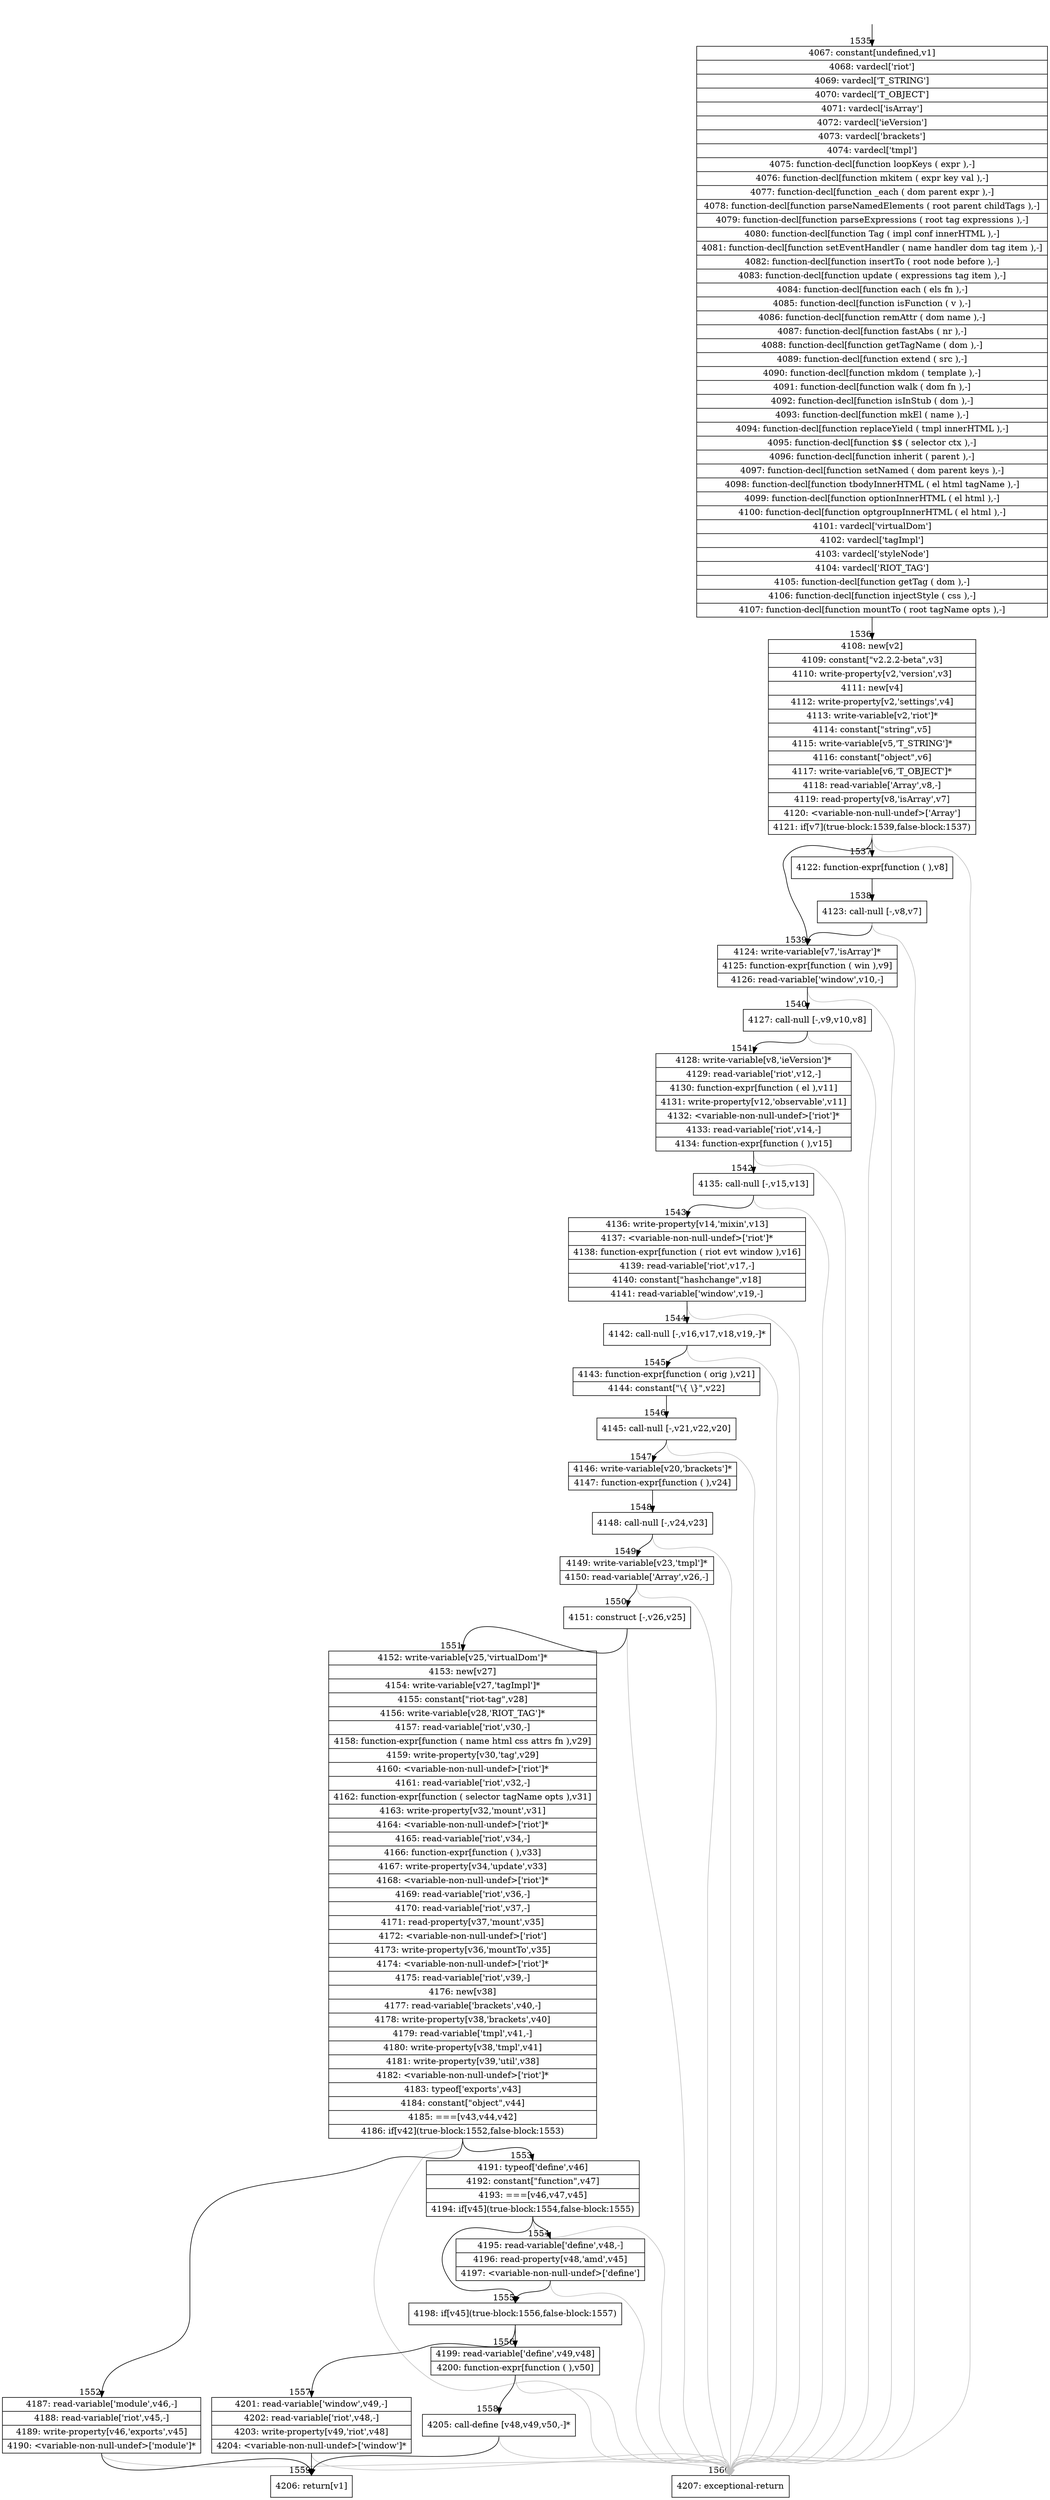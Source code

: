 digraph {
rankdir="TD"
BB_entry1[shape=none,label=""];
BB_entry1 -> BB1535 [tailport=s, headport=n, headlabel="    1535"]
BB1535 [shape=record label="{4067: constant[undefined,v1]|4068: vardecl['riot']|4069: vardecl['T_STRING']|4070: vardecl['T_OBJECT']|4071: vardecl['isArray']|4072: vardecl['ieVersion']|4073: vardecl['brackets']|4074: vardecl['tmpl']|4075: function-decl[function loopKeys ( expr ),-]|4076: function-decl[function mkitem ( expr key val ),-]|4077: function-decl[function _each ( dom parent expr ),-]|4078: function-decl[function parseNamedElements ( root parent childTags ),-]|4079: function-decl[function parseExpressions ( root tag expressions ),-]|4080: function-decl[function Tag ( impl conf innerHTML ),-]|4081: function-decl[function setEventHandler ( name handler dom tag item ),-]|4082: function-decl[function insertTo ( root node before ),-]|4083: function-decl[function update ( expressions tag item ),-]|4084: function-decl[function each ( els fn ),-]|4085: function-decl[function isFunction ( v ),-]|4086: function-decl[function remAttr ( dom name ),-]|4087: function-decl[function fastAbs ( nr ),-]|4088: function-decl[function getTagName ( dom ),-]|4089: function-decl[function extend ( src ),-]|4090: function-decl[function mkdom ( template ),-]|4091: function-decl[function walk ( dom fn ),-]|4092: function-decl[function isInStub ( dom ),-]|4093: function-decl[function mkEl ( name ),-]|4094: function-decl[function replaceYield ( tmpl innerHTML ),-]|4095: function-decl[function $$ ( selector ctx ),-]|4096: function-decl[function inherit ( parent ),-]|4097: function-decl[function setNamed ( dom parent keys ),-]|4098: function-decl[function tbodyInnerHTML ( el html tagName ),-]|4099: function-decl[function optionInnerHTML ( el html ),-]|4100: function-decl[function optgroupInnerHTML ( el html ),-]|4101: vardecl['virtualDom']|4102: vardecl['tagImpl']|4103: vardecl['styleNode']|4104: vardecl['RIOT_TAG']|4105: function-decl[function getTag ( dom ),-]|4106: function-decl[function injectStyle ( css ),-]|4107: function-decl[function mountTo ( root tagName opts ),-]}" ] 
BB1535 -> BB1536 [tailport=s, headport=n, headlabel="      1536"]
BB1536 [shape=record label="{4108: new[v2]|4109: constant[\"v2.2.2-beta\",v3]|4110: write-property[v2,'version',v3]|4111: new[v4]|4112: write-property[v2,'settings',v4]|4113: write-variable[v2,'riot']*|4114: constant[\"string\",v5]|4115: write-variable[v5,'T_STRING']*|4116: constant[\"object\",v6]|4117: write-variable[v6,'T_OBJECT']*|4118: read-variable['Array',v8,-]|4119: read-property[v8,'isArray',v7]|4120: \<variable-non-null-undef\>['Array']|4121: if[v7](true-block:1539,false-block:1537)}" ] 
BB1536 -> BB1539 [tailport=s, headport=n, headlabel="      1539"]
BB1536 -> BB1537 [tailport=s, headport=n, headlabel="      1537"]
BB1536 -> BB1560 [tailport=s, headport=n, color=gray, headlabel="      1560"]
BB1537 [shape=record label="{4122: function-expr[function ( ),v8]}" ] 
BB1537 -> BB1538 [tailport=s, headport=n, headlabel="      1538"]
BB1538 [shape=record label="{4123: call-null [-,v8,v7]}" ] 
BB1538 -> BB1539 [tailport=s, headport=n]
BB1538 -> BB1560 [tailport=s, headport=n, color=gray]
BB1539 [shape=record label="{4124: write-variable[v7,'isArray']*|4125: function-expr[function ( win ),v9]|4126: read-variable['window',v10,-]}" ] 
BB1539 -> BB1540 [tailport=s, headport=n, headlabel="      1540"]
BB1539 -> BB1560 [tailport=s, headport=n, color=gray]
BB1540 [shape=record label="{4127: call-null [-,v9,v10,v8]}" ] 
BB1540 -> BB1541 [tailport=s, headport=n, headlabel="      1541"]
BB1540 -> BB1560 [tailport=s, headport=n, color=gray]
BB1541 [shape=record label="{4128: write-variable[v8,'ieVersion']*|4129: read-variable['riot',v12,-]|4130: function-expr[function ( el ),v11]|4131: write-property[v12,'observable',v11]|4132: \<variable-non-null-undef\>['riot']*|4133: read-variable['riot',v14,-]|4134: function-expr[function ( ),v15]}" ] 
BB1541 -> BB1542 [tailport=s, headport=n, headlabel="      1542"]
BB1541 -> BB1560 [tailport=s, headport=n, color=gray]
BB1542 [shape=record label="{4135: call-null [-,v15,v13]}" ] 
BB1542 -> BB1543 [tailport=s, headport=n, headlabel="      1543"]
BB1542 -> BB1560 [tailport=s, headport=n, color=gray]
BB1543 [shape=record label="{4136: write-property[v14,'mixin',v13]|4137: \<variable-non-null-undef\>['riot']*|4138: function-expr[function ( riot evt window ),v16]|4139: read-variable['riot',v17,-]|4140: constant[\"hashchange\",v18]|4141: read-variable['window',v19,-]}" ] 
BB1543 -> BB1544 [tailport=s, headport=n, headlabel="      1544"]
BB1543 -> BB1560 [tailport=s, headport=n, color=gray]
BB1544 [shape=record label="{4142: call-null [-,v16,v17,v18,v19,-]*}" ] 
BB1544 -> BB1545 [tailport=s, headport=n, headlabel="      1545"]
BB1544 -> BB1560 [tailport=s, headport=n, color=gray]
BB1545 [shape=record label="{4143: function-expr[function ( orig ),v21]|4144: constant[\"\\\{ \\\}\",v22]}" ] 
BB1545 -> BB1546 [tailport=s, headport=n, headlabel="      1546"]
BB1546 [shape=record label="{4145: call-null [-,v21,v22,v20]}" ] 
BB1546 -> BB1547 [tailport=s, headport=n, headlabel="      1547"]
BB1546 -> BB1560 [tailport=s, headport=n, color=gray]
BB1547 [shape=record label="{4146: write-variable[v20,'brackets']*|4147: function-expr[function ( ),v24]}" ] 
BB1547 -> BB1548 [tailport=s, headport=n, headlabel="      1548"]
BB1548 [shape=record label="{4148: call-null [-,v24,v23]}" ] 
BB1548 -> BB1549 [tailport=s, headport=n, headlabel="      1549"]
BB1548 -> BB1560 [tailport=s, headport=n, color=gray]
BB1549 [shape=record label="{4149: write-variable[v23,'tmpl']*|4150: read-variable['Array',v26,-]}" ] 
BB1549 -> BB1550 [tailport=s, headport=n, headlabel="      1550"]
BB1549 -> BB1560 [tailport=s, headport=n, color=gray]
BB1550 [shape=record label="{4151: construct [-,v26,v25]}" ] 
BB1550 -> BB1551 [tailport=s, headport=n, headlabel="      1551"]
BB1550 -> BB1560 [tailport=s, headport=n, color=gray]
BB1551 [shape=record label="{4152: write-variable[v25,'virtualDom']*|4153: new[v27]|4154: write-variable[v27,'tagImpl']*|4155: constant[\"riot-tag\",v28]|4156: write-variable[v28,'RIOT_TAG']*|4157: read-variable['riot',v30,-]|4158: function-expr[function ( name html css attrs fn ),v29]|4159: write-property[v30,'tag',v29]|4160: \<variable-non-null-undef\>['riot']*|4161: read-variable['riot',v32,-]|4162: function-expr[function ( selector tagName opts ),v31]|4163: write-property[v32,'mount',v31]|4164: \<variable-non-null-undef\>['riot']*|4165: read-variable['riot',v34,-]|4166: function-expr[function ( ),v33]|4167: write-property[v34,'update',v33]|4168: \<variable-non-null-undef\>['riot']*|4169: read-variable['riot',v36,-]|4170: read-variable['riot',v37,-]|4171: read-property[v37,'mount',v35]|4172: \<variable-non-null-undef\>['riot']|4173: write-property[v36,'mountTo',v35]|4174: \<variable-non-null-undef\>['riot']*|4175: read-variable['riot',v39,-]|4176: new[v38]|4177: read-variable['brackets',v40,-]|4178: write-property[v38,'brackets',v40]|4179: read-variable['tmpl',v41,-]|4180: write-property[v38,'tmpl',v41]|4181: write-property[v39,'util',v38]|4182: \<variable-non-null-undef\>['riot']*|4183: typeof['exports',v43]|4184: constant[\"object\",v44]|4185: ===[v43,v44,v42]|4186: if[v42](true-block:1552,false-block:1553)}" ] 
BB1551 -> BB1552 [tailport=s, headport=n, headlabel="      1552"]
BB1551 -> BB1553 [tailport=s, headport=n, headlabel="      1553"]
BB1551 -> BB1560 [tailport=s, headport=n, color=gray]
BB1552 [shape=record label="{4187: read-variable['module',v46,-]|4188: read-variable['riot',v45,-]|4189: write-property[v46,'exports',v45]|4190: \<variable-non-null-undef\>['module']*}" ] 
BB1552 -> BB1559 [tailport=s, headport=n, headlabel="      1559"]
BB1552 -> BB1560 [tailport=s, headport=n, color=gray]
BB1553 [shape=record label="{4191: typeof['define',v46]|4192: constant[\"function\",v47]|4193: ===[v46,v47,v45]|4194: if[v45](true-block:1554,false-block:1555)}" ] 
BB1553 -> BB1555 [tailport=s, headport=n, headlabel="      1555"]
BB1553 -> BB1554 [tailport=s, headport=n, headlabel="      1554"]
BB1553 -> BB1560 [tailport=s, headport=n, color=gray]
BB1554 [shape=record label="{4195: read-variable['define',v48,-]|4196: read-property[v48,'amd',v45]|4197: \<variable-non-null-undef\>['define']}" ] 
BB1554 -> BB1555 [tailport=s, headport=n]
BB1554 -> BB1560 [tailport=s, headport=n, color=gray]
BB1555 [shape=record label="{4198: if[v45](true-block:1556,false-block:1557)}" ] 
BB1555 -> BB1556 [tailport=s, headport=n, headlabel="      1556"]
BB1555 -> BB1557 [tailport=s, headport=n, headlabel="      1557"]
BB1556 [shape=record label="{4199: read-variable['define',v49,v48]|4200: function-expr[function ( ),v50]}" ] 
BB1556 -> BB1558 [tailport=s, headport=n, headlabel="      1558"]
BB1556 -> BB1560 [tailport=s, headport=n, color=gray]
BB1557 [shape=record label="{4201: read-variable['window',v49,-]|4202: read-variable['riot',v48,-]|4203: write-property[v49,'riot',v48]|4204: \<variable-non-null-undef\>['window']*}" ] 
BB1557 -> BB1559 [tailport=s, headport=n]
BB1557 -> BB1560 [tailport=s, headport=n, color=gray]
BB1558 [shape=record label="{4205: call-define [v48,v49,v50,-]*}" ] 
BB1558 -> BB1559 [tailport=s, headport=n]
BB1558 -> BB1560 [tailport=s, headport=n, color=gray]
BB1559 [shape=record label="{4206: return[v1]}" ] 
BB1560 [shape=record label="{4207: exceptional-return}" ] 
//#$~ 1328
}
